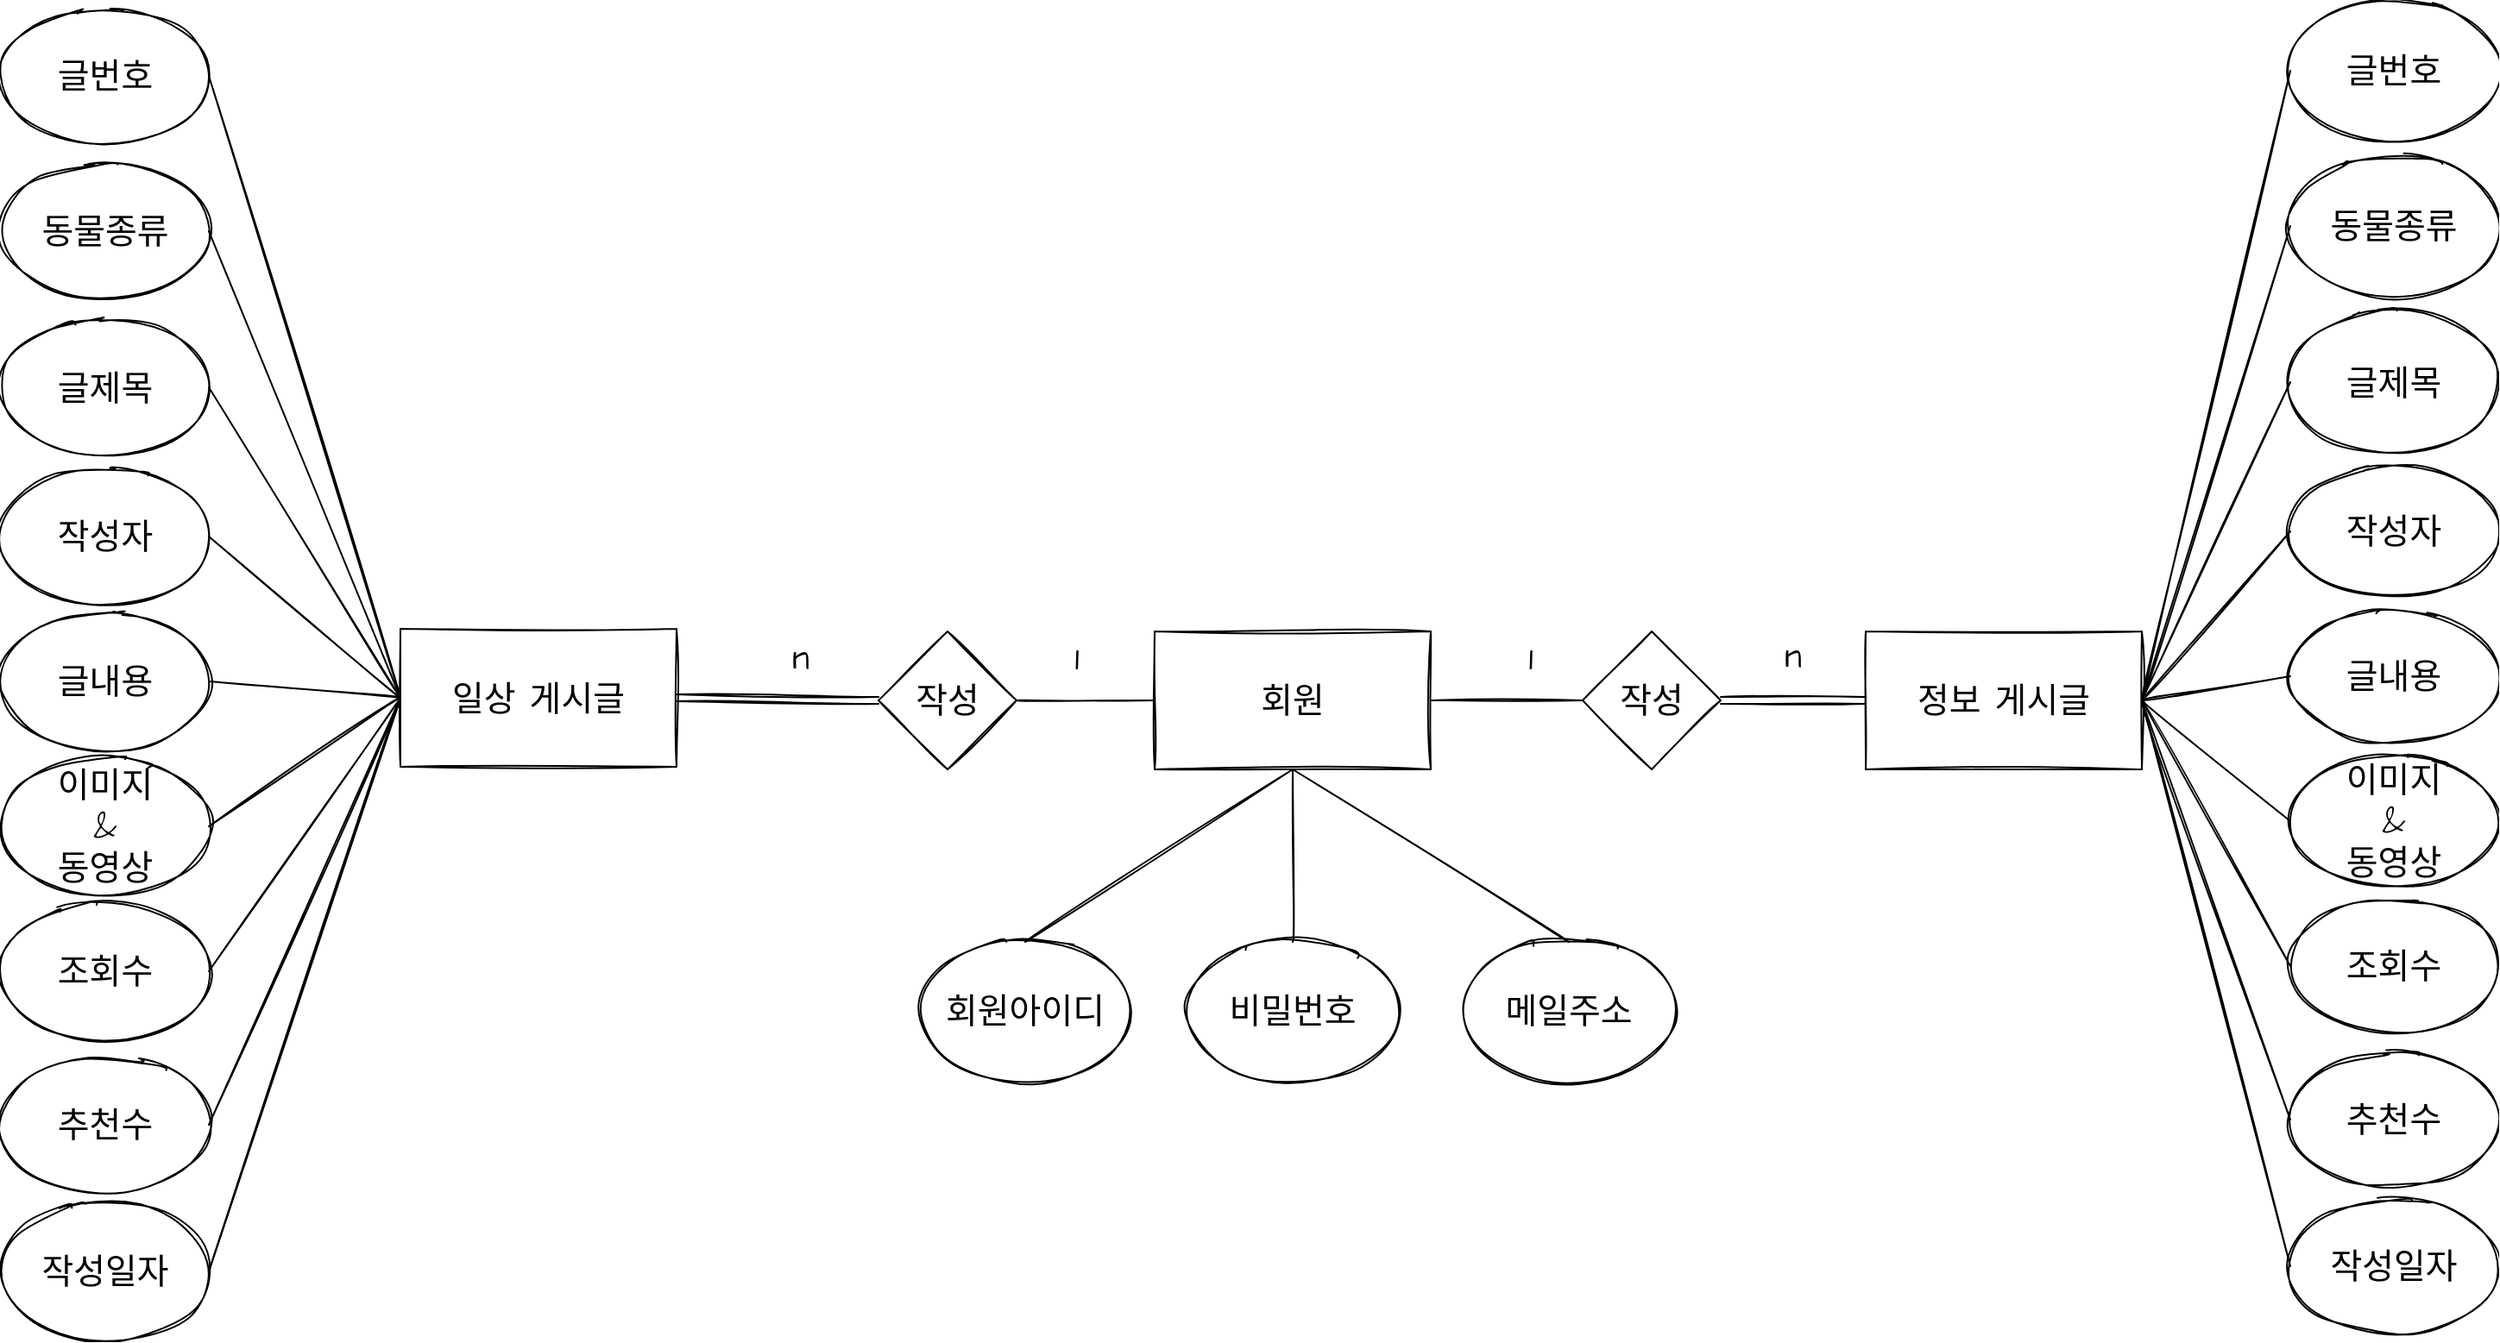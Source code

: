 <mxfile version="15.9.4" type="device"><diagram id="5F8ZL-2HYVi221qh90tk" name="Page-1"><mxGraphModel dx="2635" dy="2190" grid="0" gridSize="10" guides="1" tooltips="1" connect="1" arrows="1" fold="1" page="0" pageScale="1" pageWidth="827" pageHeight="1169" math="0" shadow="0"><root><mxCell id="0"/><mxCell id="1" parent="0"/><mxCell id="LJwJeBzg-GTxJUhAdDuo-1" value="회원" style="rounded=0;whiteSpace=wrap;html=1;sketch=1;hachureGap=4;fontFamily=Architects Daughter;fontSource=https%3A%2F%2Ffonts.googleapis.com%2Fcss%3Ffamily%3DArchitects%2BDaughter;fontSize=20;" vertex="1" parent="1"><mxGeometry x="132" y="117" width="160" height="80" as="geometry"/></mxCell><mxCell id="LJwJeBzg-GTxJUhAdDuo-2" value="정보 게시글" style="rounded=0;whiteSpace=wrap;html=1;sketch=1;hachureGap=4;fontFamily=Architects Daughter;fontSource=https%3A%2F%2Ffonts.googleapis.com%2Fcss%3Ffamily%3DArchitects%2BDaughter;fontSize=20;" vertex="1" parent="1"><mxGeometry x="544" y="117" width="160" height="80" as="geometry"/></mxCell><mxCell id="LJwJeBzg-GTxJUhAdDuo-3" value="작성" style="rhombus;whiteSpace=wrap;html=1;sketch=1;hachureGap=4;fontFamily=Architects Daughter;fontSource=https%3A%2F%2Ffonts.googleapis.com%2Fcss%3Ffamily%3DArchitects%2BDaughter;fontSize=20;" vertex="1" parent="1"><mxGeometry x="380" y="117" width="80" height="80" as="geometry"/></mxCell><mxCell id="LJwJeBzg-GTxJUhAdDuo-4" value="회원아이디" style="ellipse;whiteSpace=wrap;html=1;sketch=1;hachureGap=4;fontFamily=Architects Daughter;fontSource=https%3A%2F%2Ffonts.googleapis.com%2Fcss%3Ffamily%3DArchitects%2BDaughter;fontSize=20;" vertex="1" parent="1"><mxGeometry x="-3" y="297" width="120" height="80" as="geometry"/></mxCell><mxCell id="LJwJeBzg-GTxJUhAdDuo-5" value="비밀번호" style="ellipse;whiteSpace=wrap;html=1;sketch=1;hachureGap=4;fontFamily=Architects Daughter;fontSource=https%3A%2F%2Ffonts.googleapis.com%2Fcss%3Ffamily%3DArchitects%2BDaughter;fontSize=20;" vertex="1" parent="1"><mxGeometry x="152" y="297" width="120" height="80" as="geometry"/></mxCell><mxCell id="LJwJeBzg-GTxJUhAdDuo-6" value="메일주소" style="ellipse;whiteSpace=wrap;html=1;sketch=1;hachureGap=4;fontFamily=Architects Daughter;fontSource=https%3A%2F%2Ffonts.googleapis.com%2Fcss%3Ffamily%3DArchitects%2BDaughter;fontSize=20;" vertex="1" parent="1"><mxGeometry x="312" y="297" width="120" height="80" as="geometry"/></mxCell><mxCell id="LJwJeBzg-GTxJUhAdDuo-8" value="" style="endArrow=none;html=1;rounded=0;sketch=1;hachureGap=4;fontFamily=Architects Daughter;fontSource=https%3A%2F%2Ffonts.googleapis.com%2Fcss%3Ffamily%3DArchitects%2BDaughter;fontSize=16;startSize=14;endSize=14;sourcePerimeterSpacing=8;targetPerimeterSpacing=8;curved=1;entryX=0.5;entryY=1;entryDx=0;entryDy=0;exitX=0.5;exitY=0;exitDx=0;exitDy=0;" edge="1" parent="1" source="LJwJeBzg-GTxJUhAdDuo-4" target="LJwJeBzg-GTxJUhAdDuo-1"><mxGeometry width="50" height="50" relative="1" as="geometry"><mxPoint x="253" y="498.5" as="sourcePoint"/><mxPoint x="351.0" y="473.5" as="targetPoint"/></mxGeometry></mxCell><mxCell id="LJwJeBzg-GTxJUhAdDuo-9" value="" style="endArrow=none;html=1;rounded=0;sketch=1;hachureGap=4;fontFamily=Architects Daughter;fontSource=https%3A%2F%2Ffonts.googleapis.com%2Fcss%3Ffamily%3DArchitects%2BDaughter;fontSize=16;startSize=14;endSize=14;sourcePerimeterSpacing=8;targetPerimeterSpacing=8;curved=1;exitX=0.5;exitY=0;exitDx=0;exitDy=0;entryX=0.5;entryY=1;entryDx=0;entryDy=0;" edge="1" parent="1" source="LJwJeBzg-GTxJUhAdDuo-5" target="LJwJeBzg-GTxJUhAdDuo-1"><mxGeometry width="50" height="50" relative="1" as="geometry"><mxPoint x="253" y="498.5" as="sourcePoint"/><mxPoint x="212" y="209" as="targetPoint"/></mxGeometry></mxCell><mxCell id="LJwJeBzg-GTxJUhAdDuo-10" value="" style="endArrow=none;html=1;rounded=0;sketch=1;hachureGap=4;fontFamily=Architects Daughter;fontSource=https%3A%2F%2Ffonts.googleapis.com%2Fcss%3Ffamily%3DArchitects%2BDaughter;fontSize=16;startSize=14;endSize=14;sourcePerimeterSpacing=8;targetPerimeterSpacing=8;curved=1;entryX=0.5;entryY=1;entryDx=0;entryDy=0;exitX=0.5;exitY=0;exitDx=0;exitDy=0;" edge="1" parent="1" source="LJwJeBzg-GTxJUhAdDuo-6" target="LJwJeBzg-GTxJUhAdDuo-1"><mxGeometry width="50" height="50" relative="1" as="geometry"><mxPoint x="253" y="498.5" as="sourcePoint"/><mxPoint x="351.0" y="473.5" as="targetPoint"/></mxGeometry></mxCell><mxCell id="LJwJeBzg-GTxJUhAdDuo-11" value="" style="endArrow=none;html=1;rounded=0;sketch=1;hachureGap=4;fontFamily=Architects Daughter;fontSource=https%3A%2F%2Ffonts.googleapis.com%2Fcss%3Ffamily%3DArchitects%2BDaughter;fontSize=16;startSize=14;endSize=14;sourcePerimeterSpacing=8;targetPerimeterSpacing=8;curved=1;entryX=0;entryY=0.5;entryDx=0;entryDy=0;exitX=1;exitY=0.5;exitDx=0;exitDy=0;" edge="1" parent="1" source="LJwJeBzg-GTxJUhAdDuo-1" target="LJwJeBzg-GTxJUhAdDuo-3"><mxGeometry width="50" height="50" relative="1" as="geometry"><mxPoint x="181" y="182" as="sourcePoint"/><mxPoint x="231" y="132" as="targetPoint"/></mxGeometry></mxCell><mxCell id="LJwJeBzg-GTxJUhAdDuo-13" value="" style="shape=link;html=1;rounded=0;sketch=1;hachureGap=4;fontFamily=Architects Daughter;fontSource=https%3A%2F%2Ffonts.googleapis.com%2Fcss%3Ffamily%3DArchitects%2BDaughter;fontSize=16;endArrow=open;startSize=14;endSize=14;sourcePerimeterSpacing=8;targetPerimeterSpacing=8;curved=1;entryX=0;entryY=0.5;entryDx=0;entryDy=0;exitX=1;exitY=0.5;exitDx=0;exitDy=0;" edge="1" parent="1" source="LJwJeBzg-GTxJUhAdDuo-3" target="LJwJeBzg-GTxJUhAdDuo-2"><mxGeometry width="100" relative="1" as="geometry"><mxPoint x="485" y="382" as="sourcePoint"/><mxPoint x="563" y="243" as="targetPoint"/></mxGeometry></mxCell><mxCell id="LJwJeBzg-GTxJUhAdDuo-14" value="글번호" style="ellipse;whiteSpace=wrap;html=1;sketch=1;hachureGap=4;fontFamily=Architects Daughter;fontSource=https%3A%2F%2Ffonts.googleapis.com%2Fcss%3Ffamily%3DArchitects%2BDaughter;fontSize=20;" vertex="1" parent="1"><mxGeometry x="790" y="-248" width="120" height="80" as="geometry"/></mxCell><mxCell id="LJwJeBzg-GTxJUhAdDuo-15" value="동물종류" style="ellipse;whiteSpace=wrap;html=1;sketch=1;hachureGap=4;fontFamily=Architects Daughter;fontSource=https%3A%2F%2Ffonts.googleapis.com%2Fcss%3Ffamily%3DArchitects%2BDaughter;fontSize=20;" vertex="1" parent="1"><mxGeometry x="790" y="-158" width="120" height="80" as="geometry"/></mxCell><mxCell id="LJwJeBzg-GTxJUhAdDuo-16" value="글제목" style="ellipse;whiteSpace=wrap;html=1;sketch=1;hachureGap=4;fontFamily=Architects Daughter;fontSource=https%3A%2F%2Ffonts.googleapis.com%2Fcss%3Ffamily%3DArchitects%2BDaughter;fontSize=20;" vertex="1" parent="1"><mxGeometry x="790" y="-67.5" width="120" height="80" as="geometry"/></mxCell><mxCell id="LJwJeBzg-GTxJUhAdDuo-17" value="작성자" style="ellipse;whiteSpace=wrap;html=1;sketch=1;hachureGap=4;fontFamily=Architects Daughter;fontSource=https%3A%2F%2Ffonts.googleapis.com%2Fcss%3Ffamily%3DArchitects%2BDaughter;fontSize=20;" vertex="1" parent="1"><mxGeometry x="790" y="19" width="120" height="80" as="geometry"/></mxCell><mxCell id="LJwJeBzg-GTxJUhAdDuo-18" value="글내용" style="ellipse;whiteSpace=wrap;html=1;sketch=1;hachureGap=4;fontFamily=Architects Daughter;fontSource=https%3A%2F%2Ffonts.googleapis.com%2Fcss%3Ffamily%3DArchitects%2BDaughter;fontSize=20;" vertex="1" parent="1"><mxGeometry x="790" y="103" width="120" height="80" as="geometry"/></mxCell><mxCell id="LJwJeBzg-GTxJUhAdDuo-19" value="추천수" style="ellipse;whiteSpace=wrap;html=1;sketch=1;hachureGap=4;fontFamily=Architects Daughter;fontSource=https%3A%2F%2Ffonts.googleapis.com%2Fcss%3Ffamily%3DArchitects%2BDaughter;fontSize=20;" vertex="1" parent="1"><mxGeometry x="790" y="360" width="120" height="80" as="geometry"/></mxCell><mxCell id="LJwJeBzg-GTxJUhAdDuo-20" value="이미지&lt;br&gt;&amp;amp;&lt;br&gt;동영상" style="ellipse;whiteSpace=wrap;html=1;sketch=1;hachureGap=4;fontFamily=Architects Daughter;fontSource=https%3A%2F%2Ffonts.googleapis.com%2Fcss%3Ffamily%3DArchitects%2BDaughter;fontSize=20;" vertex="1" parent="1"><mxGeometry x="790" y="187" width="120" height="80" as="geometry"/></mxCell><mxCell id="LJwJeBzg-GTxJUhAdDuo-21" value="조회수" style="ellipse;whiteSpace=wrap;html=1;sketch=1;hachureGap=4;fontFamily=Architects Daughter;fontSource=https%3A%2F%2Ffonts.googleapis.com%2Fcss%3Ffamily%3DArchitects%2BDaughter;fontSize=20;" vertex="1" parent="1"><mxGeometry x="790" y="271" width="120" height="80" as="geometry"/></mxCell><mxCell id="LJwJeBzg-GTxJUhAdDuo-22" value="작성일자" style="ellipse;whiteSpace=wrap;html=1;sketch=1;hachureGap=4;fontFamily=Architects Daughter;fontSource=https%3A%2F%2Ffonts.googleapis.com%2Fcss%3Ffamily%3DArchitects%2BDaughter;fontSize=20;" vertex="1" parent="1"><mxGeometry x="790" y="445" width="120" height="80" as="geometry"/></mxCell><mxCell id="LJwJeBzg-GTxJUhAdDuo-23" value="" style="endArrow=none;html=1;rounded=0;sketch=1;hachureGap=4;fontFamily=Architects Daughter;fontSource=https%3A%2F%2Ffonts.googleapis.com%2Fcss%3Ffamily%3DArchitects%2BDaughter;fontSize=16;startSize=14;endSize=14;sourcePerimeterSpacing=8;targetPerimeterSpacing=8;curved=1;entryX=0;entryY=0.5;entryDx=0;entryDy=0;exitX=1;exitY=0.5;exitDx=0;exitDy=0;" edge="1" parent="1" source="LJwJeBzg-GTxJUhAdDuo-2" target="LJwJeBzg-GTxJUhAdDuo-14"><mxGeometry width="50" height="50" relative="1" as="geometry"><mxPoint x="625" y="156" as="sourcePoint"/><mxPoint x="675" y="106" as="targetPoint"/></mxGeometry></mxCell><mxCell id="LJwJeBzg-GTxJUhAdDuo-24" value="" style="endArrow=none;html=1;rounded=0;sketch=1;hachureGap=4;fontFamily=Architects Daughter;fontSource=https%3A%2F%2Ffonts.googleapis.com%2Fcss%3Ffamily%3DArchitects%2BDaughter;fontSize=16;startSize=14;endSize=14;sourcePerimeterSpacing=8;targetPerimeterSpacing=8;curved=1;entryX=0;entryY=0.5;entryDx=0;entryDy=0;exitX=1;exitY=0.5;exitDx=0;exitDy=0;" edge="1" parent="1" source="LJwJeBzg-GTxJUhAdDuo-2" target="LJwJeBzg-GTxJUhAdDuo-15"><mxGeometry width="50" height="50" relative="1" as="geometry"><mxPoint x="625" y="156" as="sourcePoint"/><mxPoint x="675" y="106" as="targetPoint"/></mxGeometry></mxCell><mxCell id="LJwJeBzg-GTxJUhAdDuo-25" value="" style="endArrow=none;html=1;rounded=0;sketch=1;hachureGap=4;fontFamily=Architects Daughter;fontSource=https%3A%2F%2Ffonts.googleapis.com%2Fcss%3Ffamily%3DArchitects%2BDaughter;fontSize=16;startSize=14;endSize=14;sourcePerimeterSpacing=8;targetPerimeterSpacing=8;curved=1;entryX=0;entryY=0.5;entryDx=0;entryDy=0;exitX=1;exitY=0.5;exitDx=0;exitDy=0;" edge="1" parent="1" source="LJwJeBzg-GTxJUhAdDuo-2" target="LJwJeBzg-GTxJUhAdDuo-16"><mxGeometry width="50" height="50" relative="1" as="geometry"><mxPoint x="625" y="156" as="sourcePoint"/><mxPoint x="675" y="106" as="targetPoint"/></mxGeometry></mxCell><mxCell id="LJwJeBzg-GTxJUhAdDuo-26" value="" style="endArrow=none;html=1;rounded=0;sketch=1;hachureGap=4;fontFamily=Architects Daughter;fontSource=https%3A%2F%2Ffonts.googleapis.com%2Fcss%3Ffamily%3DArchitects%2BDaughter;fontSize=16;startSize=14;endSize=14;sourcePerimeterSpacing=8;targetPerimeterSpacing=8;curved=1;entryX=0;entryY=0.5;entryDx=0;entryDy=0;exitX=1;exitY=0.5;exitDx=0;exitDy=0;" edge="1" parent="1" source="LJwJeBzg-GTxJUhAdDuo-2" target="LJwJeBzg-GTxJUhAdDuo-17"><mxGeometry width="50" height="50" relative="1" as="geometry"><mxPoint x="625" y="156" as="sourcePoint"/><mxPoint x="675" y="106" as="targetPoint"/></mxGeometry></mxCell><mxCell id="LJwJeBzg-GTxJUhAdDuo-27" value="" style="endArrow=none;html=1;rounded=0;sketch=1;hachureGap=4;fontFamily=Architects Daughter;fontSource=https%3A%2F%2Ffonts.googleapis.com%2Fcss%3Ffamily%3DArchitects%2BDaughter;fontSize=16;startSize=14;endSize=14;sourcePerimeterSpacing=8;targetPerimeterSpacing=8;curved=1;entryX=0;entryY=0.5;entryDx=0;entryDy=0;exitX=1;exitY=0.5;exitDx=0;exitDy=0;" edge="1" parent="1" source="LJwJeBzg-GTxJUhAdDuo-2" target="LJwJeBzg-GTxJUhAdDuo-19"><mxGeometry width="50" height="50" relative="1" as="geometry"><mxPoint x="625" y="345" as="sourcePoint"/><mxPoint x="675" y="295" as="targetPoint"/></mxGeometry></mxCell><mxCell id="LJwJeBzg-GTxJUhAdDuo-28" value="" style="endArrow=none;html=1;rounded=0;sketch=1;hachureGap=4;fontFamily=Architects Daughter;fontSource=https%3A%2F%2Ffonts.googleapis.com%2Fcss%3Ffamily%3DArchitects%2BDaughter;fontSize=16;startSize=14;endSize=14;sourcePerimeterSpacing=8;targetPerimeterSpacing=8;curved=1;entryX=0;entryY=0.5;entryDx=0;entryDy=0;exitX=1;exitY=0.5;exitDx=0;exitDy=0;" edge="1" parent="1" source="LJwJeBzg-GTxJUhAdDuo-2" target="LJwJeBzg-GTxJUhAdDuo-21"><mxGeometry width="50" height="50" relative="1" as="geometry"><mxPoint x="625" y="345" as="sourcePoint"/><mxPoint x="675" y="295" as="targetPoint"/></mxGeometry></mxCell><mxCell id="LJwJeBzg-GTxJUhAdDuo-29" value="" style="endArrow=none;html=1;rounded=0;sketch=1;hachureGap=4;fontFamily=Architects Daughter;fontSource=https%3A%2F%2Ffonts.googleapis.com%2Fcss%3Ffamily%3DArchitects%2BDaughter;fontSize=16;startSize=14;endSize=14;sourcePerimeterSpacing=8;targetPerimeterSpacing=8;curved=1;entryX=0;entryY=0.5;entryDx=0;entryDy=0;exitX=1;exitY=0.5;exitDx=0;exitDy=0;" edge="1" parent="1" source="LJwJeBzg-GTxJUhAdDuo-2" target="LJwJeBzg-GTxJUhAdDuo-20"><mxGeometry width="50" height="50" relative="1" as="geometry"><mxPoint x="716" y="232" as="sourcePoint"/><mxPoint x="772" y="231" as="targetPoint"/></mxGeometry></mxCell><mxCell id="LJwJeBzg-GTxJUhAdDuo-30" value="" style="endArrow=none;html=1;rounded=0;sketch=1;hachureGap=4;fontFamily=Architects Daughter;fontSource=https%3A%2F%2Ffonts.googleapis.com%2Fcss%3Ffamily%3DArchitects%2BDaughter;fontSize=16;startSize=14;endSize=14;sourcePerimeterSpacing=8;targetPerimeterSpacing=8;curved=1;entryX=0;entryY=0.5;entryDx=0;entryDy=0;exitX=1;exitY=0.5;exitDx=0;exitDy=0;" edge="1" parent="1" source="LJwJeBzg-GTxJUhAdDuo-2" target="LJwJeBzg-GTxJUhAdDuo-18"><mxGeometry width="50" height="50" relative="1" as="geometry"><mxPoint x="625" y="345" as="sourcePoint"/><mxPoint x="675" y="295" as="targetPoint"/></mxGeometry></mxCell><mxCell id="LJwJeBzg-GTxJUhAdDuo-31" value="" style="endArrow=none;html=1;rounded=0;sketch=1;hachureGap=4;fontFamily=Architects Daughter;fontSource=https%3A%2F%2Ffonts.googleapis.com%2Fcss%3Ffamily%3DArchitects%2BDaughter;fontSize=16;startSize=14;endSize=14;sourcePerimeterSpacing=8;targetPerimeterSpacing=8;curved=1;entryX=0;entryY=0.5;entryDx=0;entryDy=0;exitX=1;exitY=0.5;exitDx=0;exitDy=0;" edge="1" parent="1" source="LJwJeBzg-GTxJUhAdDuo-2" target="LJwJeBzg-GTxJUhAdDuo-22"><mxGeometry width="50" height="50" relative="1" as="geometry"><mxPoint x="625" y="345" as="sourcePoint"/><mxPoint x="675" y="295" as="targetPoint"/></mxGeometry></mxCell><mxCell id="LJwJeBzg-GTxJUhAdDuo-32" value="일상 게시글" style="rounded=0;whiteSpace=wrap;html=1;sketch=1;hachureGap=4;fontFamily=Architects Daughter;fontSource=https%3A%2F%2Ffonts.googleapis.com%2Fcss%3Ffamily%3DArchitects%2BDaughter;fontSize=20;" vertex="1" parent="1"><mxGeometry x="-305" y="115.5" width="160" height="80" as="geometry"/></mxCell><mxCell id="LJwJeBzg-GTxJUhAdDuo-33" value="작성" style="rhombus;whiteSpace=wrap;html=1;sketch=1;hachureGap=4;fontFamily=Architects Daughter;fontSource=https%3A%2F%2Ffonts.googleapis.com%2Fcss%3Ffamily%3DArchitects%2BDaughter;fontSize=20;" vertex="1" parent="1"><mxGeometry x="-28" y="117" width="80" height="80" as="geometry"/></mxCell><mxCell id="LJwJeBzg-GTxJUhAdDuo-34" value="" style="shape=link;html=1;rounded=0;sketch=1;hachureGap=4;fontFamily=Architects Daughter;fontSource=https%3A%2F%2Ffonts.googleapis.com%2Fcss%3Ffamily%3DArchitects%2BDaughter;fontSize=16;endArrow=open;startSize=14;endSize=14;sourcePerimeterSpacing=8;targetPerimeterSpacing=8;curved=1;exitX=0;exitY=0.5;exitDx=0;exitDy=0;entryX=1;entryY=0.5;entryDx=0;entryDy=0;" edge="1" parent="1" source="LJwJeBzg-GTxJUhAdDuo-33" target="LJwJeBzg-GTxJUhAdDuo-32"><mxGeometry width="100" relative="1" as="geometry"><mxPoint x="-690" y="469" as="sourcePoint"/><mxPoint x="-172" y="157" as="targetPoint"/></mxGeometry></mxCell><mxCell id="LJwJeBzg-GTxJUhAdDuo-35" value="글번호" style="ellipse;whiteSpace=wrap;html=1;sketch=1;hachureGap=4;fontFamily=Architects Daughter;fontSource=https%3A%2F%2Ffonts.googleapis.com%2Fcss%3Ffamily%3DArchitects%2BDaughter;fontSize=20;" vertex="1" parent="1"><mxGeometry x="-536" y="-245" width="120" height="80" as="geometry"/></mxCell><mxCell id="LJwJeBzg-GTxJUhAdDuo-36" value="동물종류" style="ellipse;whiteSpace=wrap;html=1;sketch=1;hachureGap=4;fontFamily=Architects Daughter;fontSource=https%3A%2F%2Ffonts.googleapis.com%2Fcss%3Ffamily%3DArchitects%2BDaughter;fontSize=20;" vertex="1" parent="1"><mxGeometry x="-536" y="-155" width="120" height="80" as="geometry"/></mxCell><mxCell id="LJwJeBzg-GTxJUhAdDuo-37" value="글제목" style="ellipse;whiteSpace=wrap;html=1;sketch=1;hachureGap=4;fontFamily=Architects Daughter;fontSource=https%3A%2F%2Ffonts.googleapis.com%2Fcss%3Ffamily%3DArchitects%2BDaughter;fontSize=20;" vertex="1" parent="1"><mxGeometry x="-536" y="-64.5" width="120" height="80" as="geometry"/></mxCell><mxCell id="LJwJeBzg-GTxJUhAdDuo-38" value="작성자" style="ellipse;whiteSpace=wrap;html=1;sketch=1;hachureGap=4;fontFamily=Architects Daughter;fontSource=https%3A%2F%2Ffonts.googleapis.com%2Fcss%3Ffamily%3DArchitects%2BDaughter;fontSize=20;" vertex="1" parent="1"><mxGeometry x="-536" y="22" width="120" height="80" as="geometry"/></mxCell><mxCell id="LJwJeBzg-GTxJUhAdDuo-39" value="글내용" style="ellipse;whiteSpace=wrap;html=1;sketch=1;hachureGap=4;fontFamily=Architects Daughter;fontSource=https%3A%2F%2Ffonts.googleapis.com%2Fcss%3Ffamily%3DArchitects%2BDaughter;fontSize=20;" vertex="1" parent="1"><mxGeometry x="-536" y="106" width="120" height="80" as="geometry"/></mxCell><mxCell id="LJwJeBzg-GTxJUhAdDuo-40" value="추천수" style="ellipse;whiteSpace=wrap;html=1;sketch=1;hachureGap=4;fontFamily=Architects Daughter;fontSource=https%3A%2F%2Ffonts.googleapis.com%2Fcss%3Ffamily%3DArchitects%2BDaughter;fontSize=20;" vertex="1" parent="1"><mxGeometry x="-536" y="363" width="120" height="80" as="geometry"/></mxCell><mxCell id="LJwJeBzg-GTxJUhAdDuo-41" value="이미지&lt;br&gt;&amp;amp;&lt;br&gt;동영상" style="ellipse;whiteSpace=wrap;html=1;sketch=1;hachureGap=4;fontFamily=Architects Daughter;fontSource=https%3A%2F%2Ffonts.googleapis.com%2Fcss%3Ffamily%3DArchitects%2BDaughter;fontSize=20;" vertex="1" parent="1"><mxGeometry x="-536" y="190" width="120" height="80" as="geometry"/></mxCell><mxCell id="LJwJeBzg-GTxJUhAdDuo-42" value="조회수" style="ellipse;whiteSpace=wrap;html=1;sketch=1;hachureGap=4;fontFamily=Architects Daughter;fontSource=https%3A%2F%2Ffonts.googleapis.com%2Fcss%3Ffamily%3DArchitects%2BDaughter;fontSize=20;" vertex="1" parent="1"><mxGeometry x="-536" y="274" width="120" height="80" as="geometry"/></mxCell><mxCell id="LJwJeBzg-GTxJUhAdDuo-43" value="작성일자" style="ellipse;whiteSpace=wrap;html=1;sketch=1;hachureGap=4;fontFamily=Architects Daughter;fontSource=https%3A%2F%2Ffonts.googleapis.com%2Fcss%3Ffamily%3DArchitects%2BDaughter;fontSize=20;" vertex="1" parent="1"><mxGeometry x="-536" y="448" width="120" height="80" as="geometry"/></mxCell><mxCell id="LJwJeBzg-GTxJUhAdDuo-44" value="" style="endArrow=none;html=1;rounded=0;sketch=1;hachureGap=4;fontFamily=Architects Daughter;fontSource=https%3A%2F%2Ffonts.googleapis.com%2Fcss%3Ffamily%3DArchitects%2BDaughter;fontSize=16;startSize=14;endSize=14;sourcePerimeterSpacing=8;targetPerimeterSpacing=8;curved=1;entryX=1;entryY=0.5;entryDx=0;entryDy=0;exitX=0;exitY=0.5;exitDx=0;exitDy=0;" edge="1" parent="1" source="LJwJeBzg-GTxJUhAdDuo-32" target="LJwJeBzg-GTxJUhAdDuo-35"><mxGeometry width="50" height="50" relative="1" as="geometry"><mxPoint x="-362" y="63" as="sourcePoint"/><mxPoint x="-651" y="109" as="targetPoint"/></mxGeometry></mxCell><mxCell id="LJwJeBzg-GTxJUhAdDuo-45" value="" style="endArrow=none;html=1;rounded=0;sketch=1;hachureGap=4;fontFamily=Architects Daughter;fontSource=https%3A%2F%2Ffonts.googleapis.com%2Fcss%3Ffamily%3DArchitects%2BDaughter;fontSize=16;startSize=14;endSize=14;sourcePerimeterSpacing=8;targetPerimeterSpacing=8;curved=1;entryX=1;entryY=0.5;entryDx=0;entryDy=0;exitX=0;exitY=0.5;exitDx=0;exitDy=0;" edge="1" parent="1" source="LJwJeBzg-GTxJUhAdDuo-32" target="LJwJeBzg-GTxJUhAdDuo-36"><mxGeometry width="50" height="50" relative="1" as="geometry"><mxPoint x="-362" y="63" as="sourcePoint"/><mxPoint x="-651" y="109" as="targetPoint"/></mxGeometry></mxCell><mxCell id="LJwJeBzg-GTxJUhAdDuo-46" value="" style="endArrow=none;html=1;rounded=0;sketch=1;hachureGap=4;fontFamily=Architects Daughter;fontSource=https%3A%2F%2Ffonts.googleapis.com%2Fcss%3Ffamily%3DArchitects%2BDaughter;fontSize=16;startSize=14;endSize=14;sourcePerimeterSpacing=8;targetPerimeterSpacing=8;curved=1;entryX=1;entryY=0.5;entryDx=0;entryDy=0;exitX=0;exitY=0.5;exitDx=0;exitDy=0;" edge="1" parent="1" source="LJwJeBzg-GTxJUhAdDuo-32" target="LJwJeBzg-GTxJUhAdDuo-37"><mxGeometry width="50" height="50" relative="1" as="geometry"><mxPoint x="-344" y="88.5" as="sourcePoint"/><mxPoint x="-651" y="109" as="targetPoint"/></mxGeometry></mxCell><mxCell id="LJwJeBzg-GTxJUhAdDuo-47" value="" style="endArrow=none;html=1;rounded=0;sketch=1;hachureGap=4;fontFamily=Architects Daughter;fontSource=https%3A%2F%2Ffonts.googleapis.com%2Fcss%3Ffamily%3DArchitects%2BDaughter;fontSize=16;startSize=14;endSize=14;sourcePerimeterSpacing=8;targetPerimeterSpacing=8;curved=1;entryX=1;entryY=0.5;entryDx=0;entryDy=0;exitX=0;exitY=0.5;exitDx=0;exitDy=0;" edge="1" parent="1" source="LJwJeBzg-GTxJUhAdDuo-32" target="LJwJeBzg-GTxJUhAdDuo-38"><mxGeometry width="50" height="50" relative="1" as="geometry"><mxPoint x="-362" y="63" as="sourcePoint"/><mxPoint x="-651" y="109" as="targetPoint"/></mxGeometry></mxCell><mxCell id="LJwJeBzg-GTxJUhAdDuo-48" value="" style="endArrow=none;html=1;rounded=0;sketch=1;hachureGap=4;fontFamily=Architects Daughter;fontSource=https%3A%2F%2Ffonts.googleapis.com%2Fcss%3Ffamily%3DArchitects%2BDaughter;fontSize=16;startSize=14;endSize=14;sourcePerimeterSpacing=8;targetPerimeterSpacing=8;curved=1;entryX=1;entryY=0.5;entryDx=0;entryDy=0;exitX=0;exitY=0.5;exitDx=0;exitDy=0;" edge="1" parent="1" source="LJwJeBzg-GTxJUhAdDuo-32" target="LJwJeBzg-GTxJUhAdDuo-40"><mxGeometry width="50" height="50" relative="1" as="geometry"><mxPoint x="-362" y="63" as="sourcePoint"/><mxPoint x="-651" y="298" as="targetPoint"/></mxGeometry></mxCell><mxCell id="LJwJeBzg-GTxJUhAdDuo-49" value="" style="endArrow=none;html=1;rounded=0;sketch=1;hachureGap=4;fontFamily=Architects Daughter;fontSource=https%3A%2F%2Ffonts.googleapis.com%2Fcss%3Ffamily%3DArchitects%2BDaughter;fontSize=16;startSize=14;endSize=14;sourcePerimeterSpacing=8;targetPerimeterSpacing=8;curved=1;entryX=1;entryY=0.5;entryDx=0;entryDy=0;exitX=0;exitY=0.5;exitDx=0;exitDy=0;" edge="1" parent="1" source="LJwJeBzg-GTxJUhAdDuo-32" target="LJwJeBzg-GTxJUhAdDuo-42"><mxGeometry width="50" height="50" relative="1" as="geometry"><mxPoint x="-362" y="63" as="sourcePoint"/><mxPoint x="-651" y="298" as="targetPoint"/></mxGeometry></mxCell><mxCell id="LJwJeBzg-GTxJUhAdDuo-50" value="" style="endArrow=none;html=1;rounded=0;sketch=1;hachureGap=4;fontFamily=Architects Daughter;fontSource=https%3A%2F%2Ffonts.googleapis.com%2Fcss%3Ffamily%3DArchitects%2BDaughter;fontSize=16;startSize=14;endSize=14;sourcePerimeterSpacing=8;targetPerimeterSpacing=8;curved=1;entryX=1;entryY=0.5;entryDx=0;entryDy=0;exitX=0;exitY=0.5;exitDx=0;exitDy=0;" edge="1" parent="1" source="LJwJeBzg-GTxJUhAdDuo-32" target="LJwJeBzg-GTxJUhAdDuo-41"><mxGeometry width="50" height="50" relative="1" as="geometry"><mxPoint x="-362" y="63" as="sourcePoint"/><mxPoint x="-554" y="234" as="targetPoint"/></mxGeometry></mxCell><mxCell id="LJwJeBzg-GTxJUhAdDuo-51" value="" style="endArrow=none;html=1;rounded=0;sketch=1;hachureGap=4;fontFamily=Architects Daughter;fontSource=https%3A%2F%2Ffonts.googleapis.com%2Fcss%3Ffamily%3DArchitects%2BDaughter;fontSize=16;startSize=14;endSize=14;sourcePerimeterSpacing=8;targetPerimeterSpacing=8;curved=1;entryX=1;entryY=0.5;entryDx=0;entryDy=0;exitX=0;exitY=0.5;exitDx=0;exitDy=0;" edge="1" parent="1" source="LJwJeBzg-GTxJUhAdDuo-32" target="LJwJeBzg-GTxJUhAdDuo-39"><mxGeometry width="50" height="50" relative="1" as="geometry"><mxPoint x="-362" y="63" as="sourcePoint"/><mxPoint x="-651" y="298" as="targetPoint"/></mxGeometry></mxCell><mxCell id="LJwJeBzg-GTxJUhAdDuo-52" value="" style="endArrow=none;html=1;rounded=0;sketch=1;hachureGap=4;fontFamily=Architects Daughter;fontSource=https%3A%2F%2Ffonts.googleapis.com%2Fcss%3Ffamily%3DArchitects%2BDaughter;fontSize=16;startSize=14;endSize=14;sourcePerimeterSpacing=8;targetPerimeterSpacing=8;curved=1;entryX=1;entryY=0.5;entryDx=0;entryDy=0;exitX=0;exitY=0.5;exitDx=0;exitDy=0;" edge="1" parent="1" source="LJwJeBzg-GTxJUhAdDuo-32" target="LJwJeBzg-GTxJUhAdDuo-43"><mxGeometry width="50" height="50" relative="1" as="geometry"><mxPoint x="-362" y="63" as="sourcePoint"/><mxPoint x="-651" y="298" as="targetPoint"/></mxGeometry></mxCell><mxCell id="LJwJeBzg-GTxJUhAdDuo-54" value="" style="endArrow=none;html=1;rounded=0;sketch=1;hachureGap=4;fontFamily=Architects Daughter;fontSource=https%3A%2F%2Ffonts.googleapis.com%2Fcss%3Ffamily%3DArchitects%2BDaughter;fontSize=16;startSize=14;endSize=14;sourcePerimeterSpacing=8;targetPerimeterSpacing=8;curved=1;entryX=0;entryY=0.5;entryDx=0;entryDy=0;exitX=1;exitY=0.5;exitDx=0;exitDy=0;" edge="1" parent="1" source="LJwJeBzg-GTxJUhAdDuo-33" target="LJwJeBzg-GTxJUhAdDuo-1"><mxGeometry width="50" height="50" relative="1" as="geometry"><mxPoint x="9" y="88" as="sourcePoint"/><mxPoint x="95" y="187" as="targetPoint"/></mxGeometry></mxCell><mxCell id="LJwJeBzg-GTxJUhAdDuo-55" value="" style="endArrow=none;html=1;rounded=0;sketch=1;hachureGap=4;fontFamily=Architects Daughter;fontSource=https%3A%2F%2Ffonts.googleapis.com%2Fcss%3Ffamily%3DArchitects%2BDaughter;fontSize=16;startSize=14;endSize=14;sourcePerimeterSpacing=8;targetPerimeterSpacing=8;curved=1;entryX=1;entryY=0.5;entryDx=0;entryDy=0;exitX=0;exitY=0.5;exitDx=0;exitDy=0;" edge="1" parent="1" source="LJwJeBzg-GTxJUhAdDuo-32" target="LJwJeBzg-GTxJUhAdDuo-43"><mxGeometry width="50" height="50" relative="1" as="geometry"><mxPoint x="-362" y="63" as="sourcePoint"/><mxPoint x="-651" y="298" as="targetPoint"/></mxGeometry></mxCell><mxCell id="LJwJeBzg-GTxJUhAdDuo-56" value="n" style="text;strokeColor=none;fillColor=none;html=1;align=center;verticalAlign=middle;whiteSpace=wrap;rounded=0;sketch=1;hachureGap=4;fontFamily=Architects Daughter;fontSource=https%3A%2F%2Ffonts.googleapis.com%2Fcss%3Ffamily%3DArchitects%2BDaughter;fontSize=20;" vertex="1" parent="1"><mxGeometry x="-103" y="117" width="60" height="30" as="geometry"/></mxCell><mxCell id="LJwJeBzg-GTxJUhAdDuo-57" value="n" style="text;strokeColor=none;fillColor=none;html=1;align=center;verticalAlign=middle;whiteSpace=wrap;rounded=0;sketch=1;hachureGap=4;fontFamily=Architects Daughter;fontSource=https%3A%2F%2Ffonts.googleapis.com%2Fcss%3Ffamily%3DArchitects%2BDaughter;fontSize=20;" vertex="1" parent="1"><mxGeometry x="472" y="115.5" width="60" height="30" as="geometry"/></mxCell><mxCell id="LJwJeBzg-GTxJUhAdDuo-58" value="1" style="text;strokeColor=none;fillColor=none;html=1;align=center;verticalAlign=middle;whiteSpace=wrap;rounded=0;sketch=1;hachureGap=4;fontFamily=Architects Daughter;fontSource=https%3A%2F%2Ffonts.googleapis.com%2Fcss%3Ffamily%3DArchitects%2BDaughter;fontSize=20;" vertex="1" parent="1"><mxGeometry x="57" y="117" width="60" height="30" as="geometry"/></mxCell><mxCell id="LJwJeBzg-GTxJUhAdDuo-59" value="1" style="text;strokeColor=none;fillColor=none;html=1;align=center;verticalAlign=middle;whiteSpace=wrap;rounded=0;sketch=1;hachureGap=4;fontFamily=Architects Daughter;fontSource=https%3A%2F%2Ffonts.googleapis.com%2Fcss%3Ffamily%3DArchitects%2BDaughter;fontSize=20;" vertex="1" parent="1"><mxGeometry x="320" y="117" width="60" height="30" as="geometry"/></mxCell></root></mxGraphModel></diagram></mxfile>
